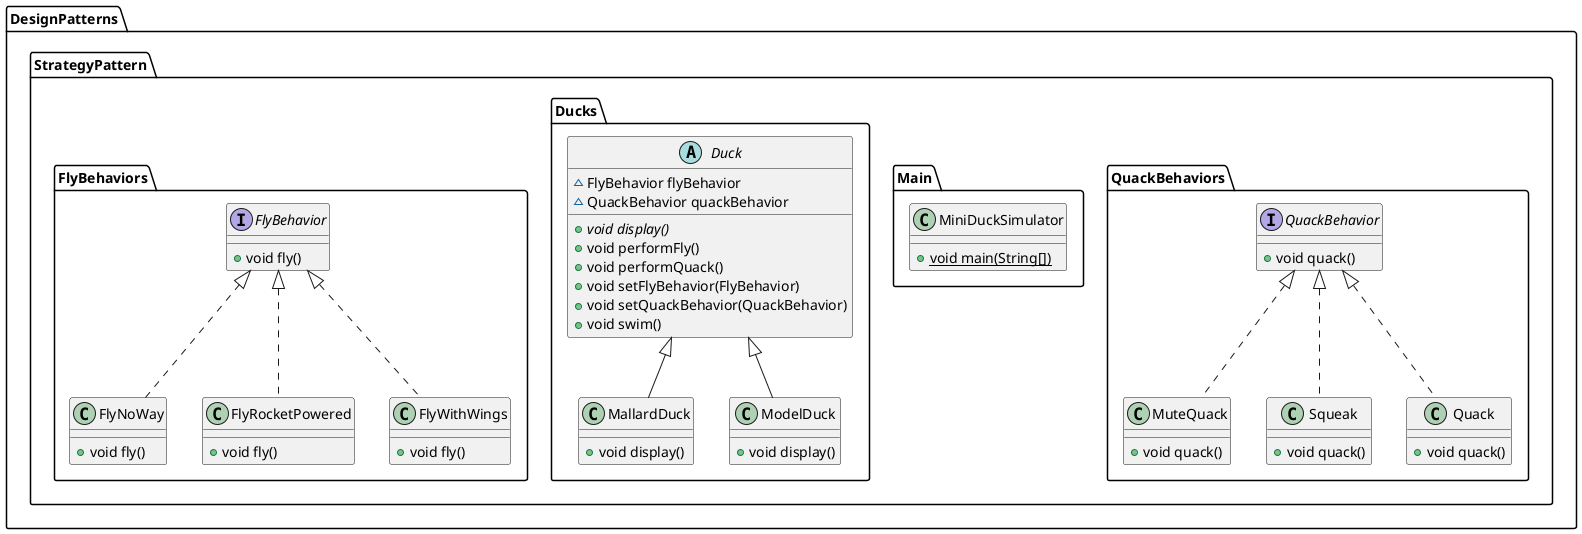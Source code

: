 @startuml
class DesignPatterns.StrategyPattern.QuackBehaviors.MuteQuack {
+ void quack()
}
class DesignPatterns.StrategyPattern.Main.MiniDuckSimulator {
+ {static} void main(String[])
}
class DesignPatterns.StrategyPattern.Ducks.MallardDuck {
+ void display()
}
class DesignPatterns.StrategyPattern.QuackBehaviors.Squeak {
+ void quack()
}
class DesignPatterns.StrategyPattern.FlyBehaviors.FlyNoWay {
+ void fly()
}
class DesignPatterns.StrategyPattern.FlyBehaviors.FlyRocketPowered {
+ void fly()
}
interface DesignPatterns.StrategyPattern.FlyBehaviors.FlyBehavior {
+ void fly()
}
class DesignPatterns.StrategyPattern.QuackBehaviors.Quack {
+ void quack()
}
interface DesignPatterns.StrategyPattern.QuackBehaviors.QuackBehavior {
+ void quack()
}
class DesignPatterns.StrategyPattern.Ducks.ModelDuck {
+ void display()
}
class DesignPatterns.StrategyPattern.FlyBehaviors.FlyWithWings {
+ void fly()
}
abstract class DesignPatterns.StrategyPattern.Ducks.Duck {
~ FlyBehavior flyBehavior
~ QuackBehavior quackBehavior
+ {abstract}void display()
+ void performFly()
+ void performQuack()
+ void setFlyBehavior(FlyBehavior)
+ void setQuackBehavior(QuackBehavior)
+ void swim()
}


DesignPatterns.StrategyPattern.QuackBehaviors.QuackBehavior <|.. DesignPatterns.StrategyPattern.QuackBehaviors.MuteQuack
DesignPatterns.StrategyPattern.Ducks.Duck <|-- DesignPatterns.StrategyPattern.Ducks.MallardDuck
DesignPatterns.StrategyPattern.QuackBehaviors.QuackBehavior <|.. DesignPatterns.StrategyPattern.QuackBehaviors.Squeak
DesignPatterns.StrategyPattern.FlyBehaviors.FlyBehavior <|.. DesignPatterns.StrategyPattern.FlyBehaviors.FlyNoWay
DesignPatterns.StrategyPattern.FlyBehaviors.FlyBehavior <|.. DesignPatterns.StrategyPattern.FlyBehaviors.FlyRocketPowered
DesignPatterns.StrategyPattern.QuackBehaviors.QuackBehavior <|.. DesignPatterns.StrategyPattern.QuackBehaviors.Quack
DesignPatterns.StrategyPattern.Ducks.Duck <|-- DesignPatterns.StrategyPattern.Ducks.ModelDuck
DesignPatterns.StrategyPattern.FlyBehaviors.FlyBehavior <|.. DesignPatterns.StrategyPattern.FlyBehaviors.FlyWithWings
@enduml